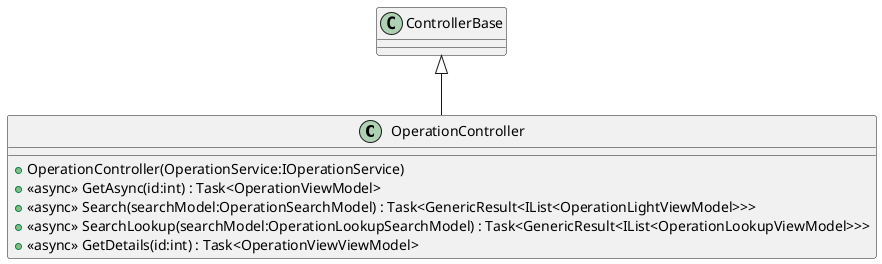 @startuml
class OperationController {
    + OperationController(OperationService:IOperationService)
    + <<async>> GetAsync(id:int) : Task<OperationViewModel>
    + <<async>> Search(searchModel:OperationSearchModel) : Task<GenericResult<IList<OperationLightViewModel>>>
    + <<async>> SearchLookup(searchModel:OperationLookupSearchModel) : Task<GenericResult<IList<OperationLookupViewModel>>>
    + <<async>> GetDetails(id:int) : Task<OperationViewViewModel>
}
ControllerBase <|-- OperationController
@enduml
